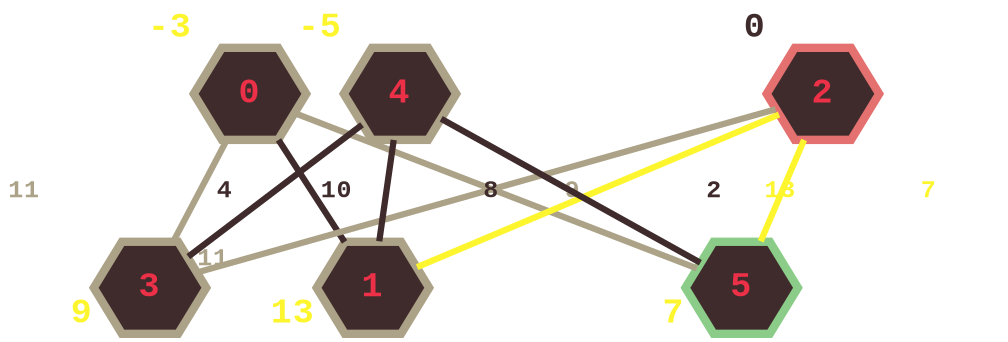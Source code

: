 graph D {

graph [bgcolor=transparent];
node [style=filled shape=hexagon fillcolor="#3f2b2c" color="#aca287"
      fontcolor="#ec3047" fontsize=17 penwidth=4 fontname="Courier New Bold"]
edge [fontsize=12 fontcolor="#3f2b2c" fontname="Courier New Bold" penwidth=3
      color="#3f2b2c"]
splines=false

0 [pos="0,0" xlabel=<<font color="#fdf62e">-3</font>> xlp="45,0"]
1 [pos="0,-300" xlabel=<<font color="#fdf62e">13</font>> xlp="45,-300"]
2 [pos="200,0" color="#e47070" xlabel=<<font color="#3f2b2c">0</font>>
   xlp="245,0"]
3 [pos="200,-300" xlabel=<<font color="#fdf62e">9</font>> xlp="245,-300"]
4 [pos="400,0" xlabel=<<font color="#fdf62e">-5</font>> xlp="445,0"]
5 [pos="400,-300" color="#8bcd88" xlabel=<<font color="#fdf62e">7</font>>
   xlp="445,-300"]

0 -- 1 [label="10 "]
0 -- 3 [label="11    " color="#aca287" fontcolor="#aca287"]
0 -- 5 [label="9      " color="#aca287" fontcolor="#aca287"]

2 -- 1 [label="13    " color="#fdf62e" fontcolor="#fdf62e"]
2 -- 3 [headlabel="11" color="#aca287" fontcolor="#aca287"]
2 -- 5 [label="7    " color="#fdf62e" fontcolor="#fdf62e"]

4 -- 1 [label="      8"]
4 -- 3 [label="4    "]
4 -- 5 [label="2 "]
}
